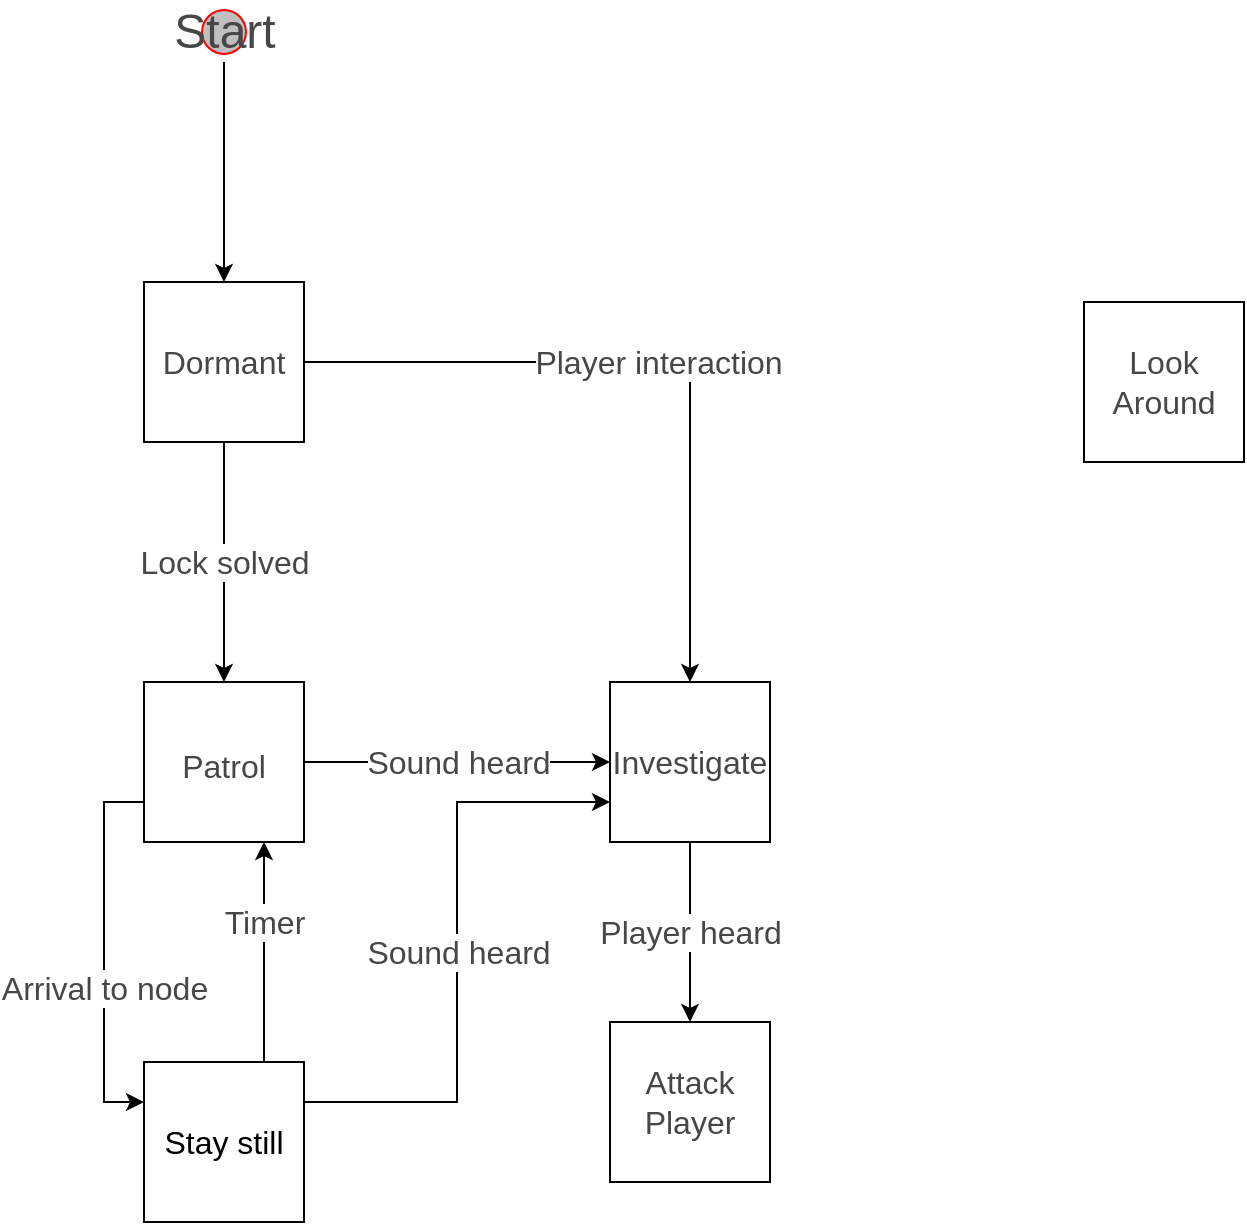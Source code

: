 <mxfile version="12.2.7" type="device" pages="1"><diagram id="yx3IVV2UiIJOYiTjkCdL" name="Page-1"><mxGraphModel dx="1038" dy="548" grid="1" gridSize="10" guides="1" tooltips="1" connect="1" arrows="1" fold="1" page="1" pageScale="1" pageWidth="827" pageHeight="1169" math="0" shadow="0"><root><mxCell id="0"/><mxCell id="1" parent="0"/><mxCell id="GQEyGtv2fu8ud-vvnmsz-19" value="Timer" style="edgeStyle=orthogonalEdgeStyle;rounded=0;orthogonalLoop=1;jettySize=auto;html=1;exitX=0.75;exitY=0;exitDx=0;exitDy=0;entryX=0.75;entryY=1;entryDx=0;entryDy=0;fontSize=16;fontColor=#474747;" edge="1" parent="1" source="GQEyGtv2fu8ud-vvnmsz-1" target="GQEyGtv2fu8ud-vvnmsz-4"><mxGeometry x="0.286" relative="1" as="geometry"><mxPoint as="offset"/></mxGeometry></mxCell><mxCell id="GQEyGtv2fu8ud-vvnmsz-21" value="Sound heard" style="edgeStyle=orthogonalEdgeStyle;rounded=0;orthogonalLoop=1;jettySize=auto;html=1;exitX=1;exitY=0.25;exitDx=0;exitDy=0;entryX=0;entryY=0.75;entryDx=0;entryDy=0;fontSize=16;fontColor=#474747;" edge="1" parent="1" source="GQEyGtv2fu8ud-vvnmsz-1" target="GQEyGtv2fu8ud-vvnmsz-7"><mxGeometry relative="1" as="geometry"/></mxCell><mxCell id="GQEyGtv2fu8ud-vvnmsz-1" value="&lt;font style=&quot;font-size: 16px&quot;&gt;Stay still&lt;/font&gt;" style="rounded=0;whiteSpace=wrap;html=1;" vertex="1" parent="1"><mxGeometry x="180" y="630" width="80" height="80" as="geometry"/></mxCell><mxCell id="GQEyGtv2fu8ud-vvnmsz-12" style="edgeStyle=orthogonalEdgeStyle;rounded=0;orthogonalLoop=1;jettySize=auto;html=1;entryX=0.5;entryY=0;entryDx=0;entryDy=0;fontSize=16;fontColor=#474747;" edge="1" parent="1" source="GQEyGtv2fu8ud-vvnmsz-2" target="GQEyGtv2fu8ud-vvnmsz-11"><mxGeometry relative="1" as="geometry"/></mxCell><mxCell id="GQEyGtv2fu8ud-vvnmsz-2" value="Start&lt;br style=&quot;font-size: 24px;&quot;&gt;" style="ellipse;html=1;shape=startState;fillColor=#BFBFBF;strokeColor=#ff0000;fontColor=#474747;fontSize=24;" vertex="1" parent="1"><mxGeometry x="205" y="100" width="30" height="30" as="geometry"/></mxCell><mxCell id="GQEyGtv2fu8ud-vvnmsz-15" value="Sound heard" style="edgeStyle=orthogonalEdgeStyle;rounded=0;orthogonalLoop=1;jettySize=auto;html=1;exitX=1;exitY=0.5;exitDx=0;exitDy=0;entryX=0;entryY=0.5;entryDx=0;entryDy=0;fontSize=16;fontColor=#474747;" edge="1" parent="1" source="GQEyGtv2fu8ud-vvnmsz-4" target="GQEyGtv2fu8ud-vvnmsz-7"><mxGeometry relative="1" as="geometry"/></mxCell><mxCell id="GQEyGtv2fu8ud-vvnmsz-20" value="Arrival to node" style="edgeStyle=orthogonalEdgeStyle;rounded=0;orthogonalLoop=1;jettySize=auto;html=1;exitX=0;exitY=0.75;exitDx=0;exitDy=0;entryX=0;entryY=0.25;entryDx=0;entryDy=0;fontSize=16;fontColor=#474747;" edge="1" parent="1" source="GQEyGtv2fu8ud-vvnmsz-4" target="GQEyGtv2fu8ud-vvnmsz-1"><mxGeometry x="0.182" relative="1" as="geometry"><mxPoint as="offset"/></mxGeometry></mxCell><mxCell id="GQEyGtv2fu8ud-vvnmsz-4" value="&lt;font style=&quot;font-size: 16px&quot;&gt;Patrol&lt;br&gt;&lt;/font&gt;" style="rounded=0;whiteSpace=wrap;html=1;fillColor=#FFFFFF;fontSize=24;fontColor=#474747;" vertex="1" parent="1"><mxGeometry x="180" y="440" width="80" height="80" as="geometry"/></mxCell><mxCell id="GQEyGtv2fu8ud-vvnmsz-16" value="Player heard" style="edgeStyle=orthogonalEdgeStyle;rounded=0;orthogonalLoop=1;jettySize=auto;html=1;exitX=0.5;exitY=1;exitDx=0;exitDy=0;entryX=0.5;entryY=0;entryDx=0;entryDy=0;fontSize=16;fontColor=#474747;" edge="1" parent="1" source="GQEyGtv2fu8ud-vvnmsz-7" target="GQEyGtv2fu8ud-vvnmsz-9"><mxGeometry relative="1" as="geometry"/></mxCell><mxCell id="GQEyGtv2fu8ud-vvnmsz-7" value="Investigate" style="rounded=0;whiteSpace=wrap;html=1;fillColor=#FFFFFF;fontSize=16;fontColor=#474747;" vertex="1" parent="1"><mxGeometry x="413" y="440" width="80" height="80" as="geometry"/></mxCell><mxCell id="GQEyGtv2fu8ud-vvnmsz-8" value="Look Around" style="rounded=0;whiteSpace=wrap;html=1;fillColor=#FFFFFF;fontSize=16;fontColor=#474747;" vertex="1" parent="1"><mxGeometry x="650" y="250" width="80" height="80" as="geometry"/></mxCell><mxCell id="GQEyGtv2fu8ud-vvnmsz-9" value="Attack Player" style="rounded=0;whiteSpace=wrap;html=1;fillColor=#FFFFFF;fontSize=16;fontColor=#474747;" vertex="1" parent="1"><mxGeometry x="413" y="610" width="80" height="80" as="geometry"/></mxCell><mxCell id="GQEyGtv2fu8ud-vvnmsz-13" value="Player interaction" style="edgeStyle=orthogonalEdgeStyle;rounded=0;orthogonalLoop=1;jettySize=auto;html=1;exitX=1;exitY=0.5;exitDx=0;exitDy=0;entryX=0.5;entryY=0;entryDx=0;entryDy=0;fontSize=16;fontColor=#474747;" edge="1" parent="1" source="GQEyGtv2fu8ud-vvnmsz-11" target="GQEyGtv2fu8ud-vvnmsz-7"><mxGeometry relative="1" as="geometry"/></mxCell><mxCell id="GQEyGtv2fu8ud-vvnmsz-14" value="Lock solved" style="edgeStyle=orthogonalEdgeStyle;rounded=0;orthogonalLoop=1;jettySize=auto;html=1;exitX=0.5;exitY=1;exitDx=0;exitDy=0;fontSize=16;fontColor=#474747;" edge="1" parent="1" source="GQEyGtv2fu8ud-vvnmsz-11" target="GQEyGtv2fu8ud-vvnmsz-4"><mxGeometry relative="1" as="geometry"/></mxCell><mxCell id="GQEyGtv2fu8ud-vvnmsz-11" value="Dormant" style="rounded=0;whiteSpace=wrap;html=1;fillColor=#FFFFFF;fontSize=16;fontColor=#474747;" vertex="1" parent="1"><mxGeometry x="180" y="240" width="80" height="80" as="geometry"/></mxCell></root></mxGraphModel></diagram></mxfile>